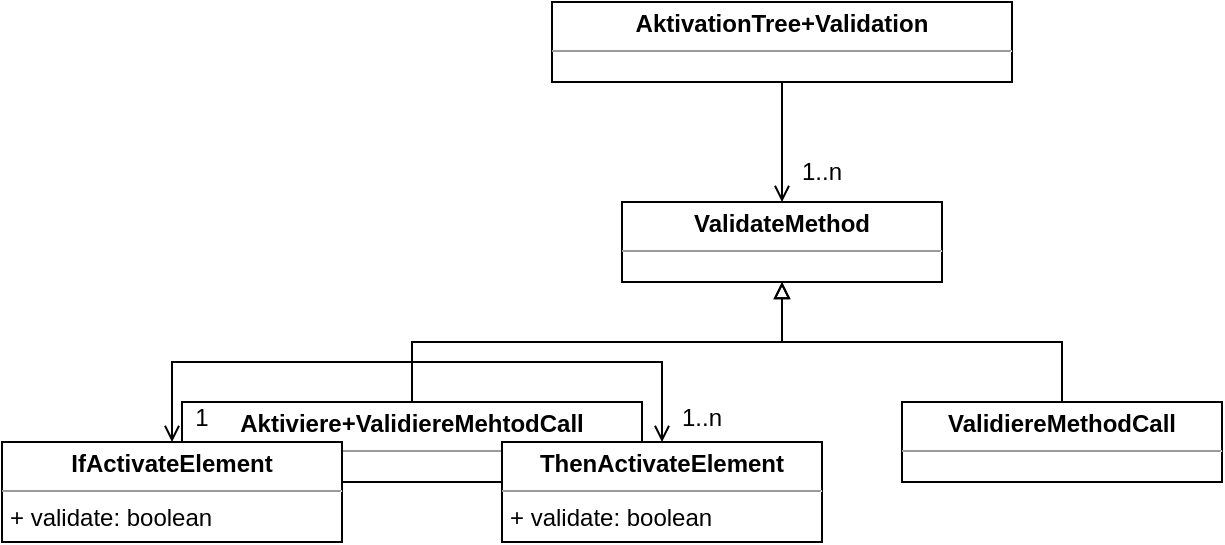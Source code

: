 <mxfile version="14.8.0" type="github">
  <diagram id="sRBencvrlouDE4azQRSA" name="Page-1">
    <mxGraphModel dx="1007" dy="2085" grid="1" gridSize="10" guides="1" tooltips="1" connect="1" arrows="1" fold="1" page="1" pageScale="1" pageWidth="827" pageHeight="1169" math="0" shadow="0">
      <root>
        <mxCell id="0" />
        <mxCell id="1" parent="0" />
        <mxCell id="lDODHXCGjHyaqiWRb0y9-31" style="edgeStyle=orthogonalEdgeStyle;rounded=0;orthogonalLoop=1;jettySize=auto;html=1;entryX=0.5;entryY=0;entryDx=0;entryDy=0;endArrow=open;endFill=0;" edge="1" parent="1" source="lDODHXCGjHyaqiWRb0y9-18" target="lDODHXCGjHyaqiWRb0y9-28">
          <mxGeometry relative="1" as="geometry" />
        </mxCell>
        <mxCell id="lDODHXCGjHyaqiWRb0y9-18" value="&lt;p style=&quot;margin: 0px ; margin-top: 4px ; text-align: center&quot;&gt;&lt;b&gt;AktivationTree+Validation&lt;/b&gt;&lt;/p&gt;&lt;hr size=&quot;1&quot;&gt;&lt;p style=&quot;margin: 0px ; margin-left: 4px&quot;&gt;&lt;br&gt;&lt;/p&gt;" style="verticalAlign=top;align=left;overflow=fill;fontSize=12;fontFamily=Helvetica;html=1;" vertex="1" parent="1">
          <mxGeometry x="365" y="-20" width="230" height="40" as="geometry" />
        </mxCell>
        <mxCell id="lDODHXCGjHyaqiWRb0y9-23" style="edgeStyle=orthogonalEdgeStyle;rounded=0;orthogonalLoop=1;jettySize=auto;html=1;endArrow=open;endFill=0;entryX=0.5;entryY=0;entryDx=0;entryDy=0;" edge="1" parent="1" source="lDODHXCGjHyaqiWRb0y9-19" target="lDODHXCGjHyaqiWRb0y9-20">
          <mxGeometry relative="1" as="geometry">
            <mxPoint x="200" y="180" as="targetPoint" />
            <Array as="points">
              <mxPoint x="295" y="160" />
              <mxPoint x="175" y="160" />
            </Array>
          </mxGeometry>
        </mxCell>
        <mxCell id="lDODHXCGjHyaqiWRb0y9-24" style="edgeStyle=orthogonalEdgeStyle;rounded=0;orthogonalLoop=1;jettySize=auto;html=1;endArrow=open;endFill=0;entryX=0.5;entryY=0;entryDx=0;entryDy=0;" edge="1" parent="1" source="lDODHXCGjHyaqiWRb0y9-19" target="lDODHXCGjHyaqiWRb0y9-21">
          <mxGeometry relative="1" as="geometry">
            <mxPoint x="480" y="155" as="targetPoint" />
            <Array as="points">
              <mxPoint x="295" y="160" />
              <mxPoint x="420" y="160" />
            </Array>
          </mxGeometry>
        </mxCell>
        <mxCell id="lDODHXCGjHyaqiWRb0y9-32" style="edgeStyle=orthogonalEdgeStyle;rounded=0;orthogonalLoop=1;jettySize=auto;html=1;entryX=0.5;entryY=1;entryDx=0;entryDy=0;endArrow=block;endFill=0;" edge="1" parent="1" source="lDODHXCGjHyaqiWRb0y9-19" target="lDODHXCGjHyaqiWRb0y9-28">
          <mxGeometry relative="1" as="geometry" />
        </mxCell>
        <mxCell id="lDODHXCGjHyaqiWRb0y9-19" value="&lt;p style=&quot;margin: 0px ; margin-top: 4px ; text-align: center&quot;&gt;&lt;b&gt;Aktiviere+ValidiereMehtodCall&lt;/b&gt;&lt;/p&gt;&lt;hr size=&quot;1&quot;&gt;&lt;p style=&quot;margin: 0px ; margin-left: 4px&quot;&gt;&lt;br&gt;&lt;/p&gt;" style="verticalAlign=top;align=left;overflow=fill;fontSize=12;fontFamily=Helvetica;html=1;" vertex="1" parent="1">
          <mxGeometry x="180" y="180" width="230" height="40" as="geometry" />
        </mxCell>
        <mxCell id="lDODHXCGjHyaqiWRb0y9-20" value="&lt;p style=&quot;margin: 0px ; margin-top: 4px ; text-align: center&quot;&gt;&lt;b&gt;IfActivateElement&lt;/b&gt;&lt;/p&gt;&lt;hr size=&quot;1&quot;&gt;&lt;p style=&quot;margin: 0px ; margin-left: 4px&quot;&gt;+ validate: boolean&lt;/p&gt;" style="verticalAlign=top;align=left;overflow=fill;fontSize=12;fontFamily=Helvetica;html=1;" vertex="1" parent="1">
          <mxGeometry x="90" y="200" width="170" height="50" as="geometry" />
        </mxCell>
        <mxCell id="lDODHXCGjHyaqiWRb0y9-21" value="&lt;p style=&quot;margin: 0px ; margin-top: 4px ; text-align: center&quot;&gt;&lt;b&gt;ThenActivateElement&lt;/b&gt;&lt;/p&gt;&lt;hr size=&quot;1&quot;&gt;&lt;p style=&quot;margin: 0px ; margin-left: 4px&quot;&gt;+ validate: boolean&lt;/p&gt;" style="verticalAlign=top;align=left;overflow=fill;fontSize=12;fontFamily=Helvetica;html=1;" vertex="1" parent="1">
          <mxGeometry x="340" y="200" width="160" height="50" as="geometry" />
        </mxCell>
        <mxCell id="lDODHXCGjHyaqiWRb0y9-26" value="1..n" style="text;html=1;strokeColor=none;fillColor=none;align=center;verticalAlign=middle;whiteSpace=wrap;rounded=0;" vertex="1" parent="1">
          <mxGeometry x="420" y="175" width="40" height="25" as="geometry" />
        </mxCell>
        <mxCell id="lDODHXCGjHyaqiWRb0y9-27" value="1..n" style="text;html=1;strokeColor=none;fillColor=none;align=center;verticalAlign=middle;whiteSpace=wrap;rounded=0;" vertex="1" parent="1">
          <mxGeometry x="480" y="50" width="40" height="30" as="geometry" />
        </mxCell>
        <mxCell id="lDODHXCGjHyaqiWRb0y9-28" value="&lt;p style=&quot;margin: 0px ; margin-top: 4px ; text-align: center&quot;&gt;&lt;b&gt;ValidateMethod&lt;/b&gt;&lt;/p&gt;&lt;hr size=&quot;1&quot;&gt;&lt;p style=&quot;margin: 0px ; margin-left: 4px&quot;&gt;&lt;br&gt;&lt;/p&gt;" style="verticalAlign=top;align=left;overflow=fill;fontSize=12;fontFamily=Helvetica;html=1;" vertex="1" parent="1">
          <mxGeometry x="400" y="80" width="160" height="40" as="geometry" />
        </mxCell>
        <mxCell id="lDODHXCGjHyaqiWRb0y9-33" style="edgeStyle=orthogonalEdgeStyle;rounded=0;orthogonalLoop=1;jettySize=auto;html=1;endArrow=block;endFill=0;" edge="1" parent="1" source="lDODHXCGjHyaqiWRb0y9-29">
          <mxGeometry relative="1" as="geometry">
            <mxPoint x="480" y="120" as="targetPoint" />
            <Array as="points">
              <mxPoint x="620" y="150" />
              <mxPoint x="480" y="150" />
            </Array>
          </mxGeometry>
        </mxCell>
        <mxCell id="lDODHXCGjHyaqiWRb0y9-29" value="&lt;p style=&quot;margin: 0px ; margin-top: 4px ; text-align: center&quot;&gt;&lt;b&gt;ValidiereMethodCall&lt;/b&gt;&lt;/p&gt;&lt;hr size=&quot;1&quot;&gt;&lt;p style=&quot;margin: 0px ; margin-left: 4px&quot;&gt;&lt;br&gt;&lt;/p&gt;" style="verticalAlign=top;align=left;overflow=fill;fontSize=12;fontFamily=Helvetica;html=1;" vertex="1" parent="1">
          <mxGeometry x="540" y="180" width="160" height="40" as="geometry" />
        </mxCell>
        <mxCell id="lDODHXCGjHyaqiWRb0y9-34" value="1" style="text;html=1;strokeColor=none;fillColor=none;align=center;verticalAlign=middle;whiteSpace=wrap;rounded=0;" vertex="1" parent="1">
          <mxGeometry x="130" y="172.5" width="120" height="30" as="geometry" />
        </mxCell>
      </root>
    </mxGraphModel>
  </diagram>
</mxfile>
